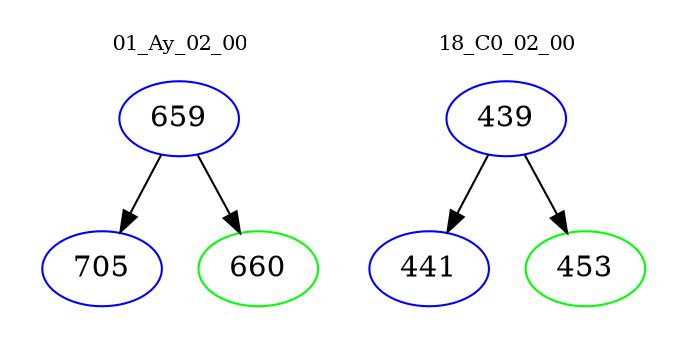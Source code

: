 digraph{
subgraph cluster_0 {
color = white
label = "01_Ay_02_00";
fontsize=10;
T0_659 [label="659", color="blue"]
T0_659 -> T0_705 [color="black"]
T0_705 [label="705", color="blue"]
T0_659 -> T0_660 [color="black"]
T0_660 [label="660", color="green"]
}
subgraph cluster_1 {
color = white
label = "18_C0_02_00";
fontsize=10;
T1_439 [label="439", color="blue"]
T1_439 -> T1_441 [color="black"]
T1_441 [label="441", color="blue"]
T1_439 -> T1_453 [color="black"]
T1_453 [label="453", color="green"]
}
}
